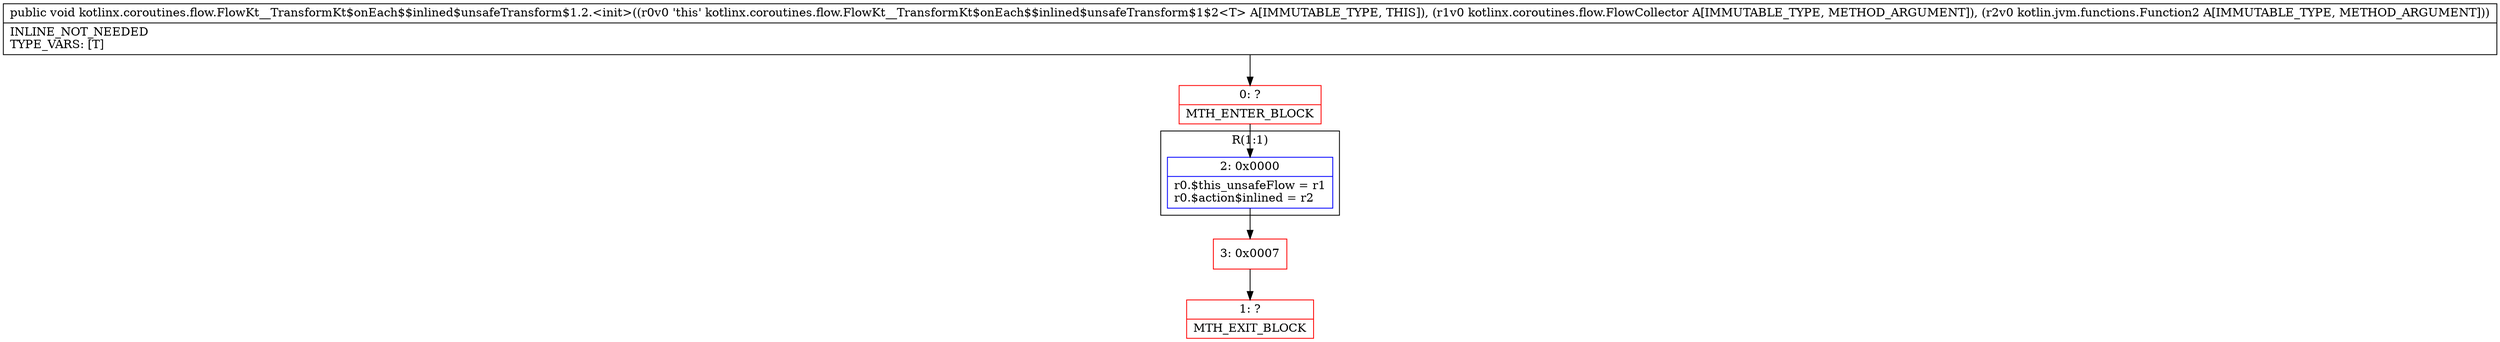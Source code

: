 digraph "CFG forkotlinx.coroutines.flow.FlowKt__TransformKt$onEach$$inlined$unsafeTransform$1.2.\<init\>(Lkotlinx\/coroutines\/flow\/FlowCollector;Lkotlin\/jvm\/functions\/Function2;)V" {
subgraph cluster_Region_850976063 {
label = "R(1:1)";
node [shape=record,color=blue];
Node_2 [shape=record,label="{2\:\ 0x0000|r0.$this_unsafeFlow = r1\lr0.$action$inlined = r2\l}"];
}
Node_0 [shape=record,color=red,label="{0\:\ ?|MTH_ENTER_BLOCK\l}"];
Node_3 [shape=record,color=red,label="{3\:\ 0x0007}"];
Node_1 [shape=record,color=red,label="{1\:\ ?|MTH_EXIT_BLOCK\l}"];
MethodNode[shape=record,label="{public void kotlinx.coroutines.flow.FlowKt__TransformKt$onEach$$inlined$unsafeTransform$1.2.\<init\>((r0v0 'this' kotlinx.coroutines.flow.FlowKt__TransformKt$onEach$$inlined$unsafeTransform$1$2\<T\> A[IMMUTABLE_TYPE, THIS]), (r1v0 kotlinx.coroutines.flow.FlowCollector A[IMMUTABLE_TYPE, METHOD_ARGUMENT]), (r2v0 kotlin.jvm.functions.Function2 A[IMMUTABLE_TYPE, METHOD_ARGUMENT]))  | INLINE_NOT_NEEDED\lTYPE_VARS: [T]\l}"];
MethodNode -> Node_0;Node_2 -> Node_3;
Node_0 -> Node_2;
Node_3 -> Node_1;
}

